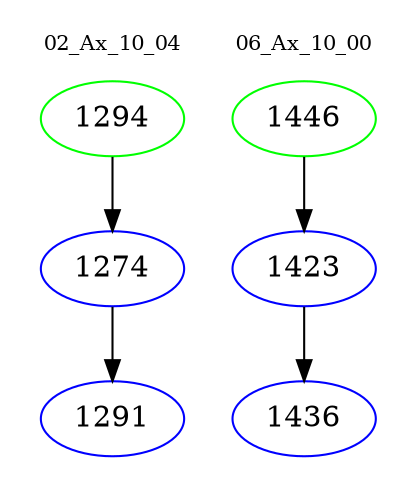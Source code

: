 digraph{
subgraph cluster_0 {
color = white
label = "02_Ax_10_04";
fontsize=10;
T0_1294 [label="1294", color="green"]
T0_1294 -> T0_1274 [color="black"]
T0_1274 [label="1274", color="blue"]
T0_1274 -> T0_1291 [color="black"]
T0_1291 [label="1291", color="blue"]
}
subgraph cluster_1 {
color = white
label = "06_Ax_10_00";
fontsize=10;
T1_1446 [label="1446", color="green"]
T1_1446 -> T1_1423 [color="black"]
T1_1423 [label="1423", color="blue"]
T1_1423 -> T1_1436 [color="black"]
T1_1436 [label="1436", color="blue"]
}
}
